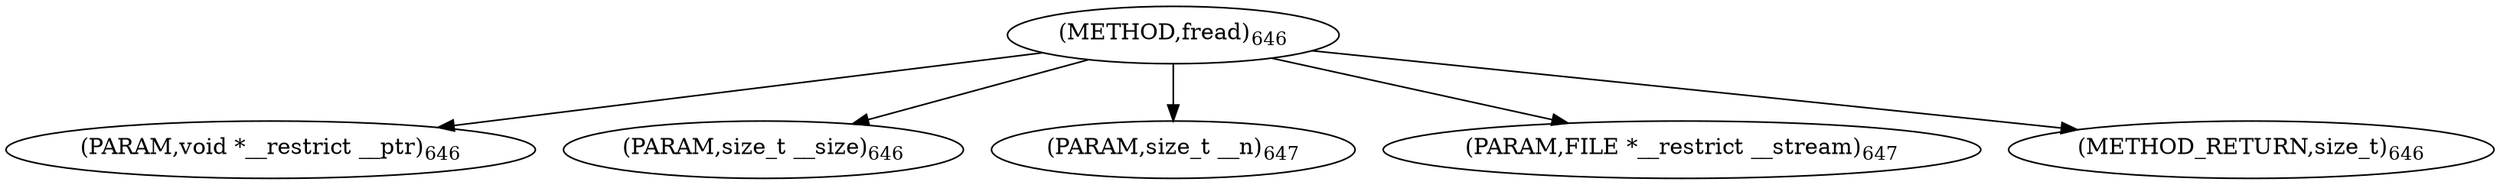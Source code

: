 digraph "fread" {  
"73881" [label = <(METHOD,fread)<SUB>646</SUB>> ]
"73882" [label = <(PARAM,void *__restrict __ptr)<SUB>646</SUB>> ]
"73883" [label = <(PARAM,size_t __size)<SUB>646</SUB>> ]
"73884" [label = <(PARAM,size_t __n)<SUB>647</SUB>> ]
"73885" [label = <(PARAM,FILE *__restrict __stream)<SUB>647</SUB>> ]
"73886" [label = <(METHOD_RETURN,size_t)<SUB>646</SUB>> ]
  "73881" -> "73882" 
  "73881" -> "73883" 
  "73881" -> "73884" 
  "73881" -> "73885" 
  "73881" -> "73886" 
}
